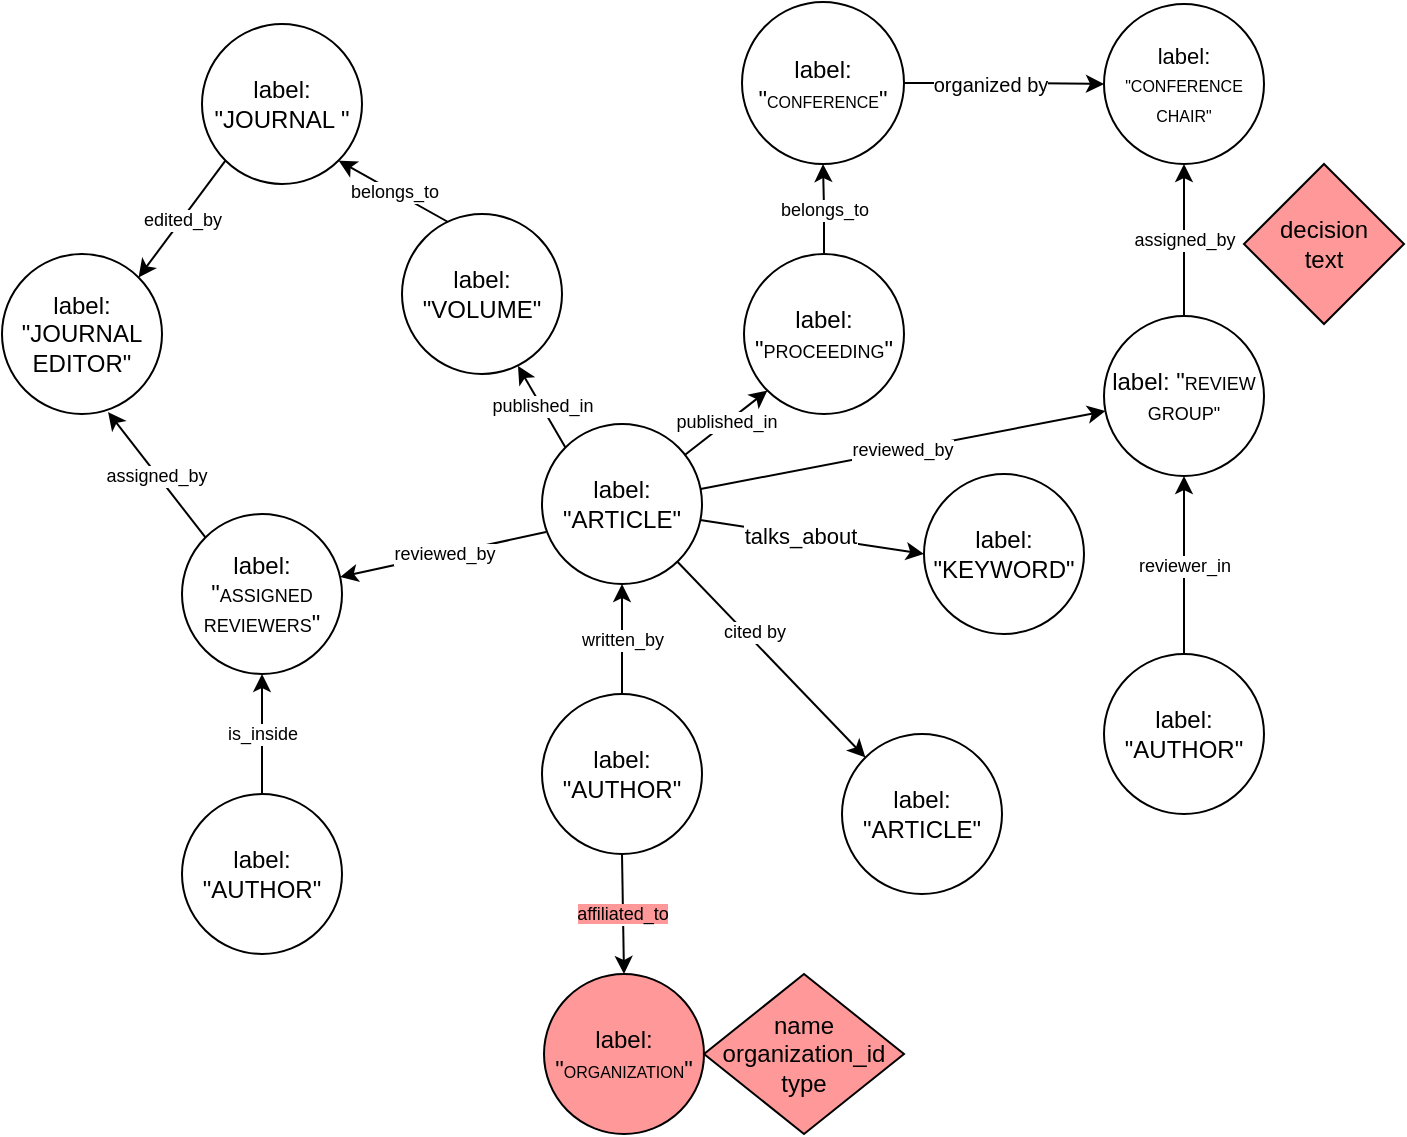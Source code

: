 <mxfile version="16.5.1" type="device"><diagram id="w-lrMcVu-h5nAuXOf0wj" name="Page-1"><mxGraphModel dx="1318" dy="664" grid="1" gridSize="10" guides="1" tooltips="1" connect="1" arrows="1" fold="1" page="1" pageScale="1" pageWidth="827" pageHeight="1169" math="0" shadow="0"><root><mxCell id="0"/><mxCell id="1" parent="0"/><mxCell id="LK5f5zeBSLzSLE2Bcoay-2" value="label: &quot;JOURNAL &quot;" style="ellipse;whiteSpace=wrap;html=1;aspect=fixed;" parent="1" vertex="1"><mxGeometry x="259" y="595" width="80" height="80" as="geometry"/></mxCell><mxCell id="LK5f5zeBSLzSLE2Bcoay-3" value="label: &quot;VOLUME&quot;" style="ellipse;whiteSpace=wrap;html=1;aspect=fixed;" parent="1" vertex="1"><mxGeometry x="359" y="690" width="80" height="80" as="geometry"/></mxCell><mxCell id="sx1q31_9wmr5qpD9AZLj-8" value="" style="edgeStyle=orthogonalEdgeStyle;rounded=0;orthogonalLoop=1;jettySize=auto;html=1;" parent="1" source="LK5f5zeBSLzSLE2Bcoay-4" target="sx1q31_9wmr5qpD9AZLj-7" edge="1"><mxGeometry relative="1" as="geometry"/></mxCell><mxCell id="sx1q31_9wmr5qpD9AZLj-9" value="&lt;font style=&quot;font-size: 10px&quot;&gt;organized by&lt;/font&gt;" style="edgeLabel;html=1;align=center;verticalAlign=middle;resizable=0;points=[];" parent="sx1q31_9wmr5qpD9AZLj-8" vertex="1" connectable="0"><mxGeometry x="-0.155" y="-2" relative="1" as="geometry"><mxPoint y="-2" as="offset"/></mxGeometry></mxCell><mxCell id="LK5f5zeBSLzSLE2Bcoay-4" value="label: &quot;&lt;font style=&quot;font-size: 8px&quot;&gt;CONFERENCE&lt;/font&gt;&quot;" style="ellipse;whiteSpace=wrap;html=1;aspect=fixed;" parent="1" vertex="1"><mxGeometry x="529" y="584" width="81" height="81" as="geometry"/></mxCell><mxCell id="LK5f5zeBSLzSLE2Bcoay-9" value="belongs_to" style="edgeStyle=orthogonalEdgeStyle;rounded=0;orthogonalLoop=1;jettySize=auto;html=1;fontSize=9;" parent="1" source="LK5f5zeBSLzSLE2Bcoay-5" target="LK5f5zeBSLzSLE2Bcoay-4" edge="1"><mxGeometry relative="1" as="geometry"/></mxCell><mxCell id="LK5f5zeBSLzSLE2Bcoay-5" value="label: &quot;&lt;font style=&quot;font-size: 9px&quot;&gt;PROCEEDING&lt;/font&gt;&quot;" style="ellipse;whiteSpace=wrap;html=1;aspect=fixed;" parent="1" vertex="1"><mxGeometry x="530" y="710" width="80" height="80" as="geometry"/></mxCell><mxCell id="LK5f5zeBSLzSLE2Bcoay-6" value="label: &quot;ARTICLE&quot;" style="ellipse;whiteSpace=wrap;html=1;aspect=fixed;" parent="1" vertex="1"><mxGeometry x="429" y="795" width="80" height="80" as="geometry"/></mxCell><mxCell id="LK5f5zeBSLzSLE2Bcoay-7" value="published_in" style="endArrow=classic;html=1;rounded=0;fontSize=9;entryX=0;entryY=1;entryDx=0;entryDy=0;" parent="1" source="LK5f5zeBSLzSLE2Bcoay-6" target="LK5f5zeBSLzSLE2Bcoay-5" edge="1"><mxGeometry width="50" height="50" relative="1" as="geometry"><mxPoint x="559" y="795" as="sourcePoint"/><mxPoint x="609" y="745" as="targetPoint"/></mxGeometry></mxCell><mxCell id="LK5f5zeBSLzSLE2Bcoay-14" value="published_in" style="endArrow=classic;html=1;rounded=0;fontSize=9;entryX=0.725;entryY=0.95;entryDx=0;entryDy=0;exitX=0;exitY=0;exitDx=0;exitDy=0;entryPerimeter=0;" parent="1" source="LK5f5zeBSLzSLE2Bcoay-6" target="LK5f5zeBSLzSLE2Bcoay-3" edge="1"><mxGeometry width="50" height="50" relative="1" as="geometry"><mxPoint x="513.894" y="825.444" as="sourcePoint"/><mxPoint x="570.716" y="793.284" as="targetPoint"/></mxGeometry></mxCell><mxCell id="LK5f5zeBSLzSLE2Bcoay-16" value="label: &quot;AUTHOR&quot;" style="ellipse;whiteSpace=wrap;html=1;aspect=fixed;" parent="1" vertex="1"><mxGeometry x="429" y="930" width="80" height="80" as="geometry"/></mxCell><mxCell id="LK5f5zeBSLzSLE2Bcoay-22" value="label: &quot;ARTICLE&quot;" style="ellipse;whiteSpace=wrap;html=1;aspect=fixed;" parent="1" vertex="1"><mxGeometry x="579" y="950" width="80" height="80" as="geometry"/></mxCell><mxCell id="LK5f5zeBSLzSLE2Bcoay-23" value="" style="endArrow=classic;html=1;rounded=0;fontSize=9;entryX=0;entryY=0;entryDx=0;entryDy=0;" parent="1" source="LK5f5zeBSLzSLE2Bcoay-6" target="LK5f5zeBSLzSLE2Bcoay-22" edge="1"><mxGeometry width="50" height="50" relative="1" as="geometry"><mxPoint x="416.436" y="883.436" as="sourcePoint"/><mxPoint x="353.004" y="850.004" as="targetPoint"/></mxGeometry></mxCell><mxCell id="LK5f5zeBSLzSLE2Bcoay-24" value="cited by" style="edgeLabel;html=1;align=center;verticalAlign=middle;resizable=0;points=[];fontSize=9;" parent="LK5f5zeBSLzSLE2Bcoay-23" vertex="1" connectable="0"><mxGeometry x="-0.231" y="4" relative="1" as="geometry"><mxPoint x="-1" as="offset"/></mxGeometry></mxCell><mxCell id="LK5f5zeBSLzSLE2Bcoay-25" value="label: &lt;br&gt;&quot;KEYWORD&quot;" style="ellipse;whiteSpace=wrap;html=1;aspect=fixed;" parent="1" vertex="1"><mxGeometry x="620" y="820" width="80" height="80" as="geometry"/></mxCell><mxCell id="LK5f5zeBSLzSLE2Bcoay-26" value="" style="endArrow=classic;html=1;rounded=0;fontSize=9;entryX=0;entryY=0.5;entryDx=0;entryDy=0;exitX=0.988;exitY=0.6;exitDx=0;exitDy=0;exitPerimeter=0;" parent="1" source="LK5f5zeBSLzSLE2Bcoay-6" target="LK5f5zeBSLzSLE2Bcoay-25" edge="1"><mxGeometry width="50" height="50" relative="1" as="geometry"><mxPoint x="602.436" y="933.436" as="sourcePoint"/><mxPoint x="539.004" y="900.004" as="targetPoint"/></mxGeometry></mxCell><mxCell id="sx1q31_9wmr5qpD9AZLj-14" value="talks_about" style="edgeLabel;html=1;align=center;verticalAlign=middle;resizable=0;points=[];fontSize=11;" parent="LK5f5zeBSLzSLE2Bcoay-26" vertex="1" connectable="0"><mxGeometry x="-0.109" relative="1" as="geometry"><mxPoint as="offset"/></mxGeometry></mxCell><mxCell id="LK5f5zeBSLzSLE2Bcoay-27" value="label: &quot;&lt;font style=&quot;font-size: 9px&quot;&gt;ASSIGNED&lt;br&gt;REVIEWERS&lt;/font&gt;&quot;" style="ellipse;whiteSpace=wrap;html=1;aspect=fixed;" parent="1" vertex="1"><mxGeometry x="249" y="840" width="80" height="80" as="geometry"/></mxCell><mxCell id="LK5f5zeBSLzSLE2Bcoay-31" value="label: &quot;AUTHOR&quot;" style="ellipse;whiteSpace=wrap;html=1;aspect=fixed;" parent="1" vertex="1"><mxGeometry x="249" y="980" width="80" height="80" as="geometry"/></mxCell><mxCell id="j3Y0YYszkbLfu557VzJ4-1" value="label: &quot;JOURNAL EDITOR&quot;" style="ellipse;whiteSpace=wrap;html=1;aspect=fixed;" parent="1" vertex="1"><mxGeometry x="159" y="710" width="80" height="80" as="geometry"/></mxCell><mxCell id="j3Y0YYszkbLfu557VzJ4-3" value="edited_by" style="endArrow=classic;html=1;rounded=0;fontSize=9;entryX=1;entryY=0;entryDx=0;entryDy=0;exitX=0;exitY=1;exitDx=0;exitDy=0;" parent="1" source="LK5f5zeBSLzSLE2Bcoay-2" target="j3Y0YYszkbLfu557VzJ4-1" edge="1"><mxGeometry width="50" height="50" relative="1" as="geometry"><mxPoint x="252.436" y="738.436" as="sourcePoint"/><mxPoint x="189.004" y="705.004" as="targetPoint"/></mxGeometry></mxCell><mxCell id="j3Y0YYszkbLfu557VzJ4-5" value="reviewed_by" style="endArrow=classic;html=1;rounded=0;fontSize=9;exitX=0.025;exitY=0.675;exitDx=0;exitDy=0;exitPerimeter=0;" parent="1" source="LK5f5zeBSLzSLE2Bcoay-6" target="LK5f5zeBSLzSLE2Bcoay-27" edge="1"><mxGeometry width="50" height="50" relative="1" as="geometry"><mxPoint x="359" y="850" as="sourcePoint"/><mxPoint x="387.284" y="783.284" as="targetPoint"/></mxGeometry></mxCell><mxCell id="j3Y0YYszkbLfu557VzJ4-7" value="is_inside" style="endArrow=classic;html=1;rounded=0;fontSize=9;exitX=0.5;exitY=0;exitDx=0;exitDy=0;entryX=0.5;entryY=1;entryDx=0;entryDy=0;" parent="1" source="LK5f5zeBSLzSLE2Bcoay-31" target="LK5f5zeBSLzSLE2Bcoay-27" edge="1"><mxGeometry width="50" height="50" relative="1" as="geometry"><mxPoint x="441" y="859" as="sourcePoint"/><mxPoint x="338.08" y="881.469" as="targetPoint"/></mxGeometry></mxCell><mxCell id="j3Y0YYszkbLfu557VzJ4-8" value="written_by" style="endArrow=classic;html=1;rounded=0;fontSize=9;exitX=0.5;exitY=0;exitDx=0;exitDy=0;entryX=0.5;entryY=1;entryDx=0;entryDy=0;" parent="1" source="LK5f5zeBSLzSLE2Bcoay-16" target="LK5f5zeBSLzSLE2Bcoay-6" edge="1"><mxGeometry width="50" height="50" relative="1" as="geometry"><mxPoint x="299" y="970" as="sourcePoint"/><mxPoint x="299" y="930" as="targetPoint"/></mxGeometry></mxCell><mxCell id="j3Y0YYszkbLfu557VzJ4-9" value="assigned_by" style="endArrow=classic;html=1;rounded=0;fontSize=9;entryX=0.663;entryY=0.988;entryDx=0;entryDy=0;exitX=0;exitY=0;exitDx=0;exitDy=0;entryPerimeter=0;" parent="1" source="LK5f5zeBSLzSLE2Bcoay-27" target="j3Y0YYszkbLfu557VzJ4-1" edge="1"><mxGeometry width="50" height="50" relative="1" as="geometry"><mxPoint x="308.996" y="740.004" as="sourcePoint"/><mxPoint x="195.564" y="838.436" as="targetPoint"/></mxGeometry></mxCell><mxCell id="j3Y0YYszkbLfu557VzJ4-10" value="belongs_to" style="endArrow=classic;html=1;rounded=0;fontSize=9;entryX=1;entryY=1;entryDx=0;entryDy=0;exitX=0.288;exitY=0.05;exitDx=0;exitDy=0;exitPerimeter=0;" parent="1" source="LK5f5zeBSLzSLE2Bcoay-3" target="LK5f5zeBSLzSLE2Bcoay-2" edge="1"><mxGeometry width="50" height="50" relative="1" as="geometry"><mxPoint x="450.716" y="816.716" as="sourcePoint"/><mxPoint x="439" y="765" as="targetPoint"/></mxGeometry></mxCell><mxCell id="sx1q31_9wmr5qpD9AZLj-2" value="label: &quot;&lt;font style=&quot;font-size: 9px&quot;&gt;REVIEW GROUP&quot;&lt;/font&gt;" style="ellipse;whiteSpace=wrap;html=1;aspect=fixed;" parent="1" vertex="1"><mxGeometry x="710" y="741" width="80" height="80" as="geometry"/></mxCell><mxCell id="sx1q31_9wmr5qpD9AZLj-3" value="label: &quot;AUTHOR&quot;" style="ellipse;whiteSpace=wrap;html=1;aspect=fixed;" parent="1" vertex="1"><mxGeometry x="710" y="910" width="80" height="80" as="geometry"/></mxCell><mxCell id="sx1q31_9wmr5qpD9AZLj-4" value="reviewed_by" style="endArrow=classic;html=1;rounded=0;fontSize=9;" parent="1" source="LK5f5zeBSLzSLE2Bcoay-6" target="sx1q31_9wmr5qpD9AZLj-2" edge="1"><mxGeometry width="50" height="50" relative="1" as="geometry"><mxPoint x="980" y="585" as="sourcePoint"/><mxPoint x="1008.284" y="518.284" as="targetPoint"/></mxGeometry></mxCell><mxCell id="sx1q31_9wmr5qpD9AZLj-5" value="reviewer_in" style="endArrow=classic;html=1;rounded=0;fontSize=9;exitX=0.5;exitY=0;exitDx=0;exitDy=0;entryX=0.5;entryY=1;entryDx=0;entryDy=0;" parent="1" source="sx1q31_9wmr5qpD9AZLj-3" target="sx1q31_9wmr5qpD9AZLj-2" edge="1"><mxGeometry width="50" height="50" relative="1" as="geometry"><mxPoint x="1062" y="594" as="sourcePoint"/><mxPoint x="959.08" y="616.469" as="targetPoint"/></mxGeometry></mxCell><mxCell id="sx1q31_9wmr5qpD9AZLj-6" value="assigned_by" style="endArrow=classic;html=1;rounded=0;fontSize=9;exitX=0.5;exitY=0;exitDx=0;exitDy=0;entryX=0.5;entryY=1;entryDx=0;entryDy=0;" parent="1" source="sx1q31_9wmr5qpD9AZLj-2" target="sx1q31_9wmr5qpD9AZLj-7" edge="1"><mxGeometry width="50" height="50" relative="1" as="geometry"><mxPoint x="790" y="625" as="sourcePoint"/><mxPoint x="820" y="580" as="targetPoint"/></mxGeometry></mxCell><mxCell id="sx1q31_9wmr5qpD9AZLj-7" value="&lt;font style=&quot;font-size: 11px&quot;&gt;label: &lt;/font&gt;&lt;font style=&quot;font-size: 8px&quot;&gt;&quot;CONFERENCE CHAIR&quot;&lt;/font&gt;" style="ellipse;whiteSpace=wrap;html=1;aspect=fixed;" parent="1" vertex="1"><mxGeometry x="710" y="585" width="80" height="80" as="geometry"/></mxCell><mxCell id="IT37jde32FGFKWIjrNB1-1" value="label: &quot;&lt;font style=&quot;font-size: 8px&quot;&gt;ORGANIZATION&lt;/font&gt;&quot;" style="ellipse;whiteSpace=wrap;html=1;aspect=fixed;fillColor=#FF9999;" parent="1" vertex="1"><mxGeometry x="430" y="1070" width="80" height="80" as="geometry"/></mxCell><mxCell id="IT37jde32FGFKWIjrNB1-2" value="&lt;span style=&quot;background-color: rgb(255 , 153 , 153)&quot;&gt;affiliated_to&lt;/span&gt;" style="endArrow=classic;html=1;rounded=0;fontSize=9;entryX=0.5;entryY=0;entryDx=0;entryDy=0;exitX=0.5;exitY=1;exitDx=0;exitDy=0;" parent="1" source="LK5f5zeBSLzSLE2Bcoay-16" target="IT37jde32FGFKWIjrNB1-1" edge="1"><mxGeometry width="50" height="50" relative="1" as="geometry"><mxPoint x="499.996" y="990.001" as="sourcePoint"/><mxPoint x="594.006" y="1087.866" as="targetPoint"/></mxGeometry></mxCell><mxCell id="apDc10FtOEvACATZ5ps6-1" value="decision&lt;br&gt;text" style="rhombus;whiteSpace=wrap;html=1;fillColor=#FF9999;" parent="1" vertex="1"><mxGeometry x="780" y="665" width="80" height="80" as="geometry"/></mxCell><mxCell id="apDc10FtOEvACATZ5ps6-2" value="name&lt;br&gt;organization_id&lt;br&gt;type" style="rhombus;whiteSpace=wrap;html=1;fillColor=#FF9999;" parent="1" vertex="1"><mxGeometry x="510" y="1070" width="100" height="80" as="geometry"/></mxCell></root></mxGraphModel></diagram></mxfile>